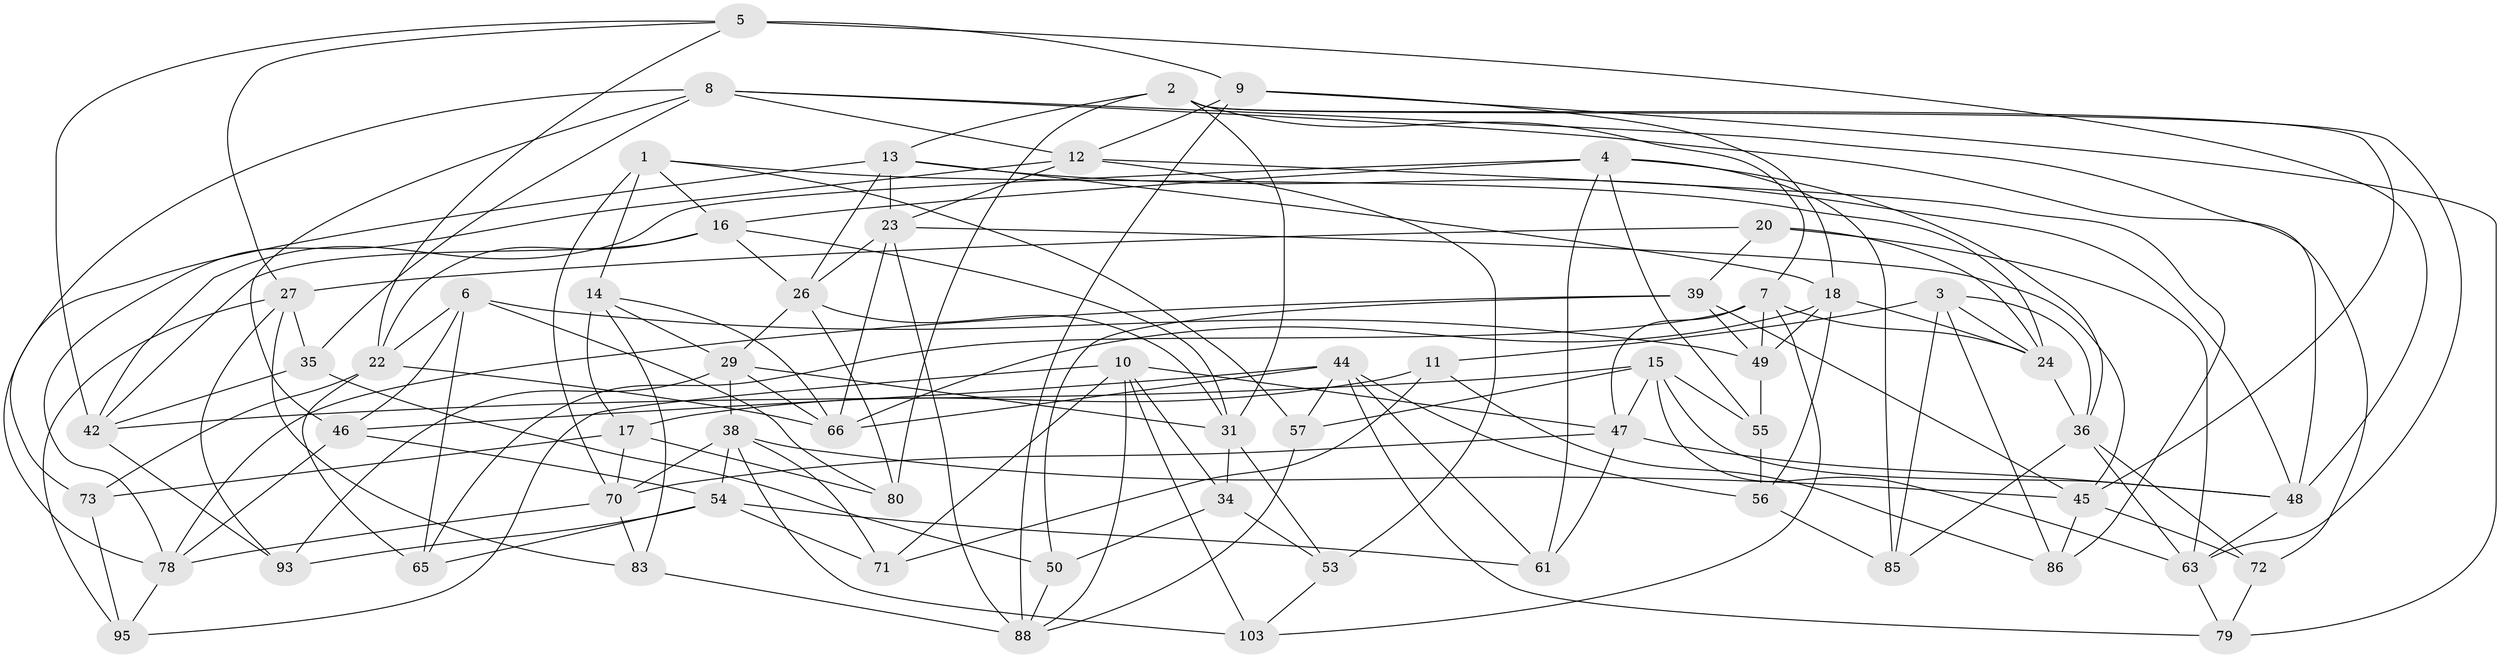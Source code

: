 // original degree distribution, {4: 1.0}
// Generated by graph-tools (version 1.1) at 2025/11/02/27/25 16:11:48]
// undirected, 62 vertices, 159 edges
graph export_dot {
graph [start="1"]
  node [color=gray90,style=filled];
  1 [super="+89"];
  2 [super="+58"];
  3 [super="+52"];
  4 [super="+90"];
  5 [super="+91"];
  6 [super="+74"];
  7 [super="+19"];
  8 [super="+99"];
  9 [super="+28"];
  10 [super="+102"];
  11 [super="+81"];
  12 [super="+84"];
  13 [super="+51"];
  14 [super="+59"];
  15 [super="+30"];
  16 [super="+21"];
  17 [super="+25"];
  18 [super="+62"];
  20;
  22 [super="+69"];
  23 [super="+37"];
  24 [super="+33"];
  26 [super="+87"];
  27 [super="+40"];
  29 [super="+60"];
  31 [super="+32"];
  34;
  35;
  36 [super="+41"];
  38 [super="+64"];
  39 [super="+101"];
  42 [super="+43"];
  44 [super="+92"];
  45 [super="+94"];
  46 [super="+97"];
  47 [super="+67"];
  48 [super="+76"];
  49 [super="+96"];
  50;
  53;
  54 [super="+68"];
  55;
  56;
  57;
  61;
  63 [super="+77"];
  65;
  66 [super="+82"];
  70 [super="+75"];
  71;
  72;
  73;
  78 [super="+100"];
  79;
  80;
  83;
  85;
  86;
  88 [super="+98"];
  93;
  95;
  103;
  1 -- 24;
  1 -- 57;
  1 -- 14 [weight=2];
  1 -- 16;
  1 -- 70;
  2 -- 80;
  2 -- 45;
  2 -- 13;
  2 -- 7;
  2 -- 63;
  2 -- 31;
  3 -- 85;
  3 -- 24;
  3 -- 36;
  3 -- 11 [weight=2];
  3 -- 86;
  4 -- 42;
  4 -- 61;
  4 -- 16;
  4 -- 85;
  4 -- 55;
  4 -- 36;
  5 -- 22;
  5 -- 27;
  5 -- 42;
  5 -- 48;
  5 -- 9 [weight=2];
  6 -- 46 [weight=2];
  6 -- 80;
  6 -- 65;
  6 -- 49;
  6 -- 22;
  7 -- 65;
  7 -- 103;
  7 -- 49;
  7 -- 24;
  7 -- 47;
  8 -- 46;
  8 -- 35;
  8 -- 72;
  8 -- 73;
  8 -- 12;
  8 -- 48;
  9 -- 79;
  9 -- 18;
  9 -- 88;
  9 -- 12;
  10 -- 71;
  10 -- 103;
  10 -- 34;
  10 -- 88;
  10 -- 95;
  10 -- 47;
  11 -- 86;
  11 -- 17 [weight=2];
  11 -- 71;
  12 -- 53;
  12 -- 78;
  12 -- 86;
  12 -- 23;
  13 -- 18;
  13 -- 48;
  13 -- 26;
  13 -- 78;
  13 -- 23;
  14 -- 29;
  14 -- 17;
  14 -- 83;
  14 -- 66;
  15 -- 42;
  15 -- 47;
  15 -- 63;
  15 -- 48;
  15 -- 57;
  15 -- 55;
  16 -- 31;
  16 -- 26;
  16 -- 42;
  16 -- 22;
  17 -- 80;
  17 -- 73;
  17 -- 70;
  18 -- 49;
  18 -- 24;
  18 -- 56;
  18 -- 66;
  20 -- 27;
  20 -- 39;
  20 -- 24;
  20 -- 63;
  22 -- 65;
  22 -- 66;
  22 -- 73;
  23 -- 45;
  23 -- 88;
  23 -- 26;
  23 -- 66;
  24 -- 36;
  26 -- 31;
  26 -- 80;
  26 -- 29;
  27 -- 83;
  27 -- 95;
  27 -- 35;
  27 -- 93;
  29 -- 93;
  29 -- 66;
  29 -- 38;
  29 -- 31;
  31 -- 53;
  31 -- 34;
  34 -- 50;
  34 -- 53;
  35 -- 50;
  35 -- 42;
  36 -- 72;
  36 -- 85;
  36 -- 63;
  38 -- 103;
  38 -- 54;
  38 -- 45;
  38 -- 71;
  38 -- 70;
  39 -- 49 [weight=2];
  39 -- 50;
  39 -- 45;
  39 -- 78;
  42 -- 93;
  44 -- 57;
  44 -- 56;
  44 -- 61;
  44 -- 79;
  44 -- 66;
  44 -- 46;
  45 -- 72;
  45 -- 86;
  46 -- 78;
  46 -- 54;
  47 -- 48;
  47 -- 70;
  47 -- 61;
  48 -- 63;
  49 -- 55;
  50 -- 88;
  53 -- 103;
  54 -- 61;
  54 -- 65;
  54 -- 93;
  54 -- 71;
  55 -- 56;
  56 -- 85;
  57 -- 88;
  63 -- 79;
  70 -- 83;
  70 -- 78;
  72 -- 79;
  73 -- 95;
  78 -- 95;
  83 -- 88;
}
